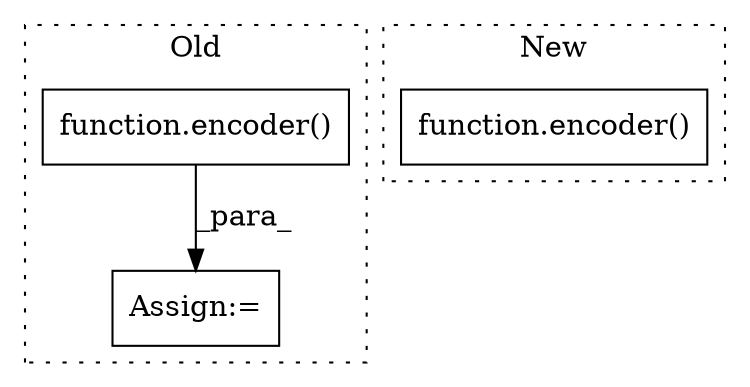 digraph G {
subgraph cluster0 {
1 [label="function.encoder()" a="75" s="1107,1116" l="8,1" shape="box"];
3 [label="Assign:=" a="68" s="1104" l="3" shape="box"];
label = "Old";
style="dotted";
}
subgraph cluster1 {
2 [label="function.encoder()" a="75" s="1877,1889" l="8,1" shape="box"];
label = "New";
style="dotted";
}
1 -> 3 [label="_para_"];
}